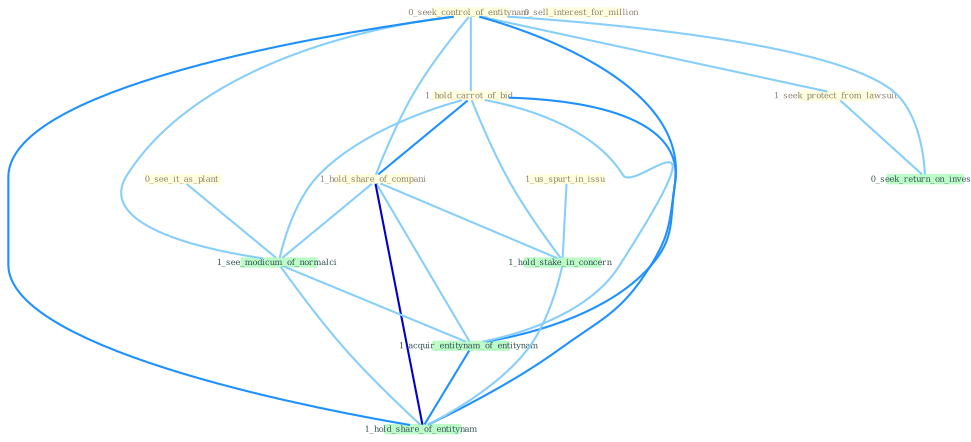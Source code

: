 Graph G{ 
    node
    [shape=polygon,style=filled,width=.5,height=.06,color="#BDFCC9",fixedsize=true,fontsize=4,
    fontcolor="#2f4f4f"];
    {node
    [color="#ffffe0", fontcolor="#8b7d6b"] "0_see_it_as_plant " "0_sell_interest_for_million " "1_us_spurt_in_issu " "0_seek_control_of_entitynam " "1_seek_protect_from_lawsuit " "1_hold_carrot_of_bid " "1_hold_share_of_compani "}
{node [color="#fff0f5", fontcolor="#b22222"]}
edge [color="#B0E2FF"];

	"0_see_it_as_plant " -- "1_see_modicum_of_normalci " [w="1", color="#87cefa" ];
	"1_us_spurt_in_issu " -- "1_hold_stake_in_concern " [w="1", color="#87cefa" ];
	"0_seek_control_of_entitynam " -- "1_seek_protect_from_lawsuit " [w="1", color="#87cefa" ];
	"0_seek_control_of_entitynam " -- "1_hold_carrot_of_bid " [w="1", color="#87cefa" ];
	"0_seek_control_of_entitynam " -- "1_hold_share_of_compani " [w="1", color="#87cefa" ];
	"0_seek_control_of_entitynam " -- "0_seek_return_on_invest " [w="1", color="#87cefa" ];
	"0_seek_control_of_entitynam " -- "1_see_modicum_of_normalci " [w="1", color="#87cefa" ];
	"0_seek_control_of_entitynam " -- "1_acquir_entitynam_of_entitynam " [w="2", color="#1e90ff" , len=0.8];
	"0_seek_control_of_entitynam " -- "1_hold_share_of_entitynam " [w="2", color="#1e90ff" , len=0.8];
	"1_seek_protect_from_lawsuit " -- "0_seek_return_on_invest " [w="1", color="#87cefa" ];
	"1_hold_carrot_of_bid " -- "1_hold_share_of_compani " [w="2", color="#1e90ff" , len=0.8];
	"1_hold_carrot_of_bid " -- "1_hold_stake_in_concern " [w="1", color="#87cefa" ];
	"1_hold_carrot_of_bid " -- "1_see_modicum_of_normalci " [w="1", color="#87cefa" ];
	"1_hold_carrot_of_bid " -- "1_acquir_entitynam_of_entitynam " [w="1", color="#87cefa" ];
	"1_hold_carrot_of_bid " -- "1_hold_share_of_entitynam " [w="2", color="#1e90ff" , len=0.8];
	"1_hold_share_of_compani " -- "1_hold_stake_in_concern " [w="1", color="#87cefa" ];
	"1_hold_share_of_compani " -- "1_see_modicum_of_normalci " [w="1", color="#87cefa" ];
	"1_hold_share_of_compani " -- "1_acquir_entitynam_of_entitynam " [w="1", color="#87cefa" ];
	"1_hold_share_of_compani " -- "1_hold_share_of_entitynam " [w="3", color="#0000cd" , len=0.6];
	"1_hold_stake_in_concern " -- "1_hold_share_of_entitynam " [w="1", color="#87cefa" ];
	"1_see_modicum_of_normalci " -- "1_acquir_entitynam_of_entitynam " [w="1", color="#87cefa" ];
	"1_see_modicum_of_normalci " -- "1_hold_share_of_entitynam " [w="1", color="#87cefa" ];
	"1_acquir_entitynam_of_entitynam " -- "1_hold_share_of_entitynam " [w="2", color="#1e90ff" , len=0.8];
}